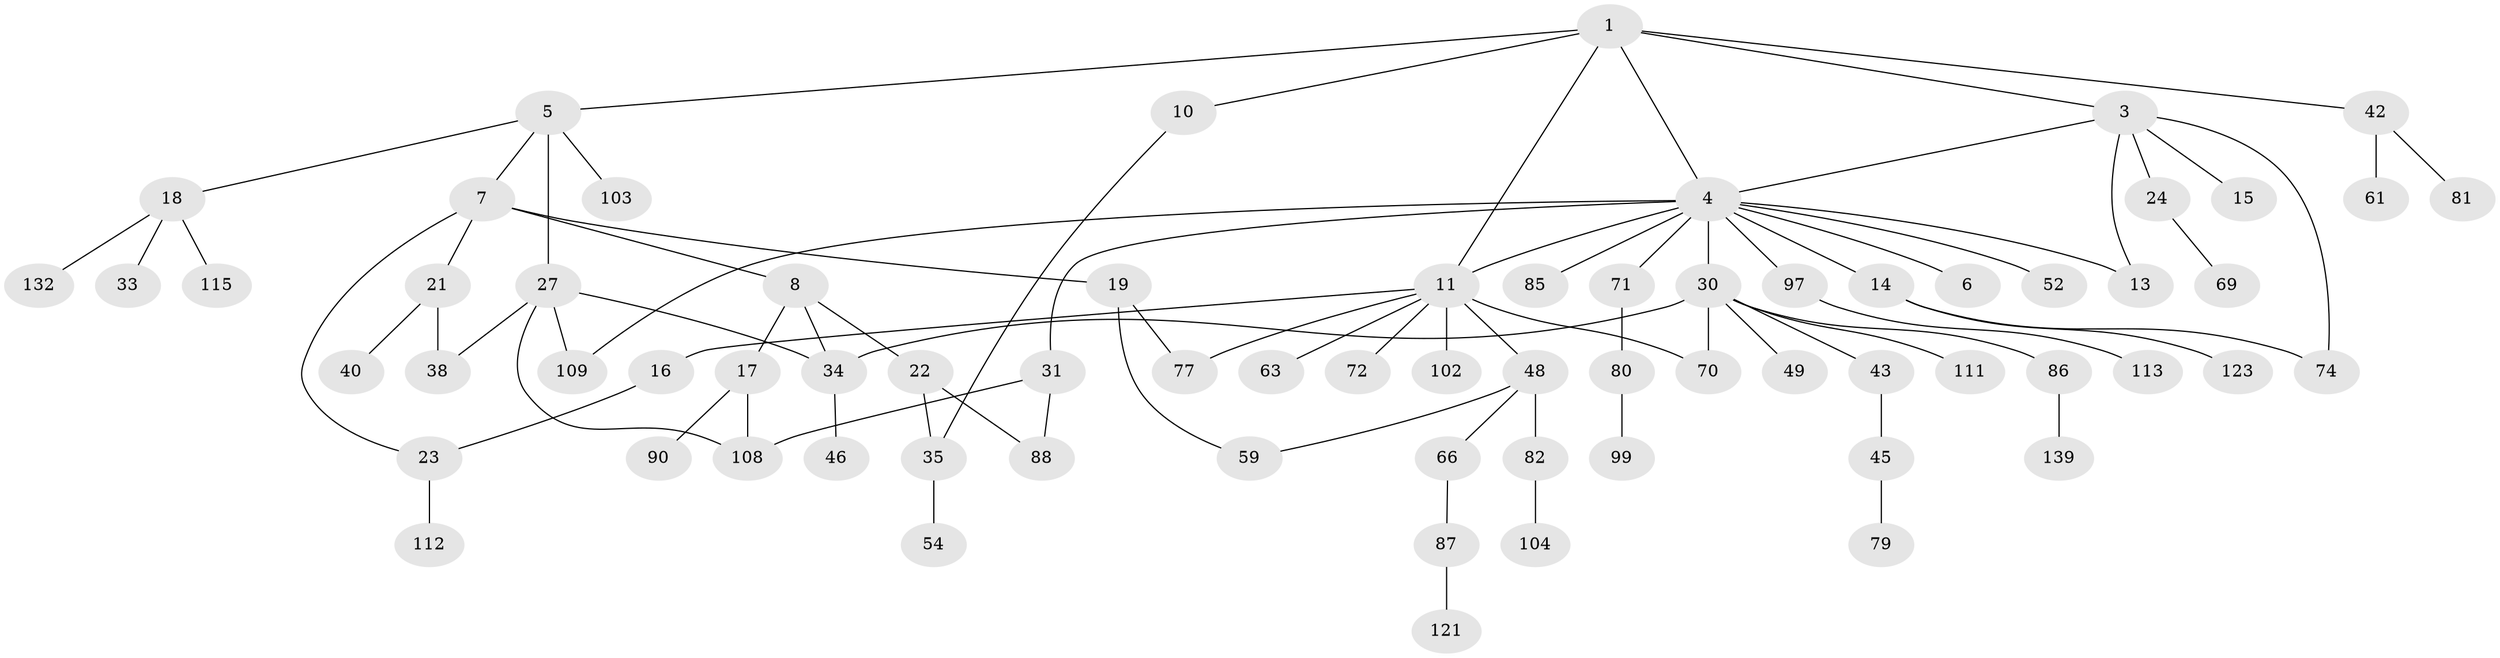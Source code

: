 // original degree distribution, {5: 0.028368794326241134, 3: 0.1276595744680851, 4: 0.11347517730496454, 6: 0.0070921985815602835, 1: 0.3617021276595745, 8: 0.014184397163120567, 2: 0.3404255319148936, 7: 0.0070921985815602835}
// Generated by graph-tools (version 1.1) at 2025/13/03/09/25 04:13:17]
// undirected, 70 vertices, 85 edges
graph export_dot {
graph [start="1"]
  node [color=gray90,style=filled];
  1 [super="+2"];
  3 [super="+12+20"];
  4 [super="+9+37"];
  5;
  6;
  7 [super="+57+127"];
  8;
  10;
  11 [super="+25"];
  13 [super="+60"];
  14 [super="+47"];
  15;
  16 [super="+67+65+120"];
  17 [super="+32+78"];
  18;
  19 [super="+39+26"];
  21;
  22 [super="+92"];
  23 [super="+51+114+107"];
  24;
  27 [super="+91+93"];
  30 [super="+101"];
  31 [super="+134+76"];
  33;
  34 [super="+89+55+106"];
  35 [super="+41"];
  38 [super="+133"];
  40;
  42 [super="+64"];
  43;
  45;
  46;
  48 [super="+62"];
  49;
  52;
  54;
  59;
  61 [super="+68"];
  63;
  66 [super="+100"];
  69 [super="+135"];
  70;
  71;
  72 [super="+128"];
  74;
  77 [super="+105"];
  79;
  80;
  81 [super="+119+116"];
  82;
  85;
  86 [super="+94+129+130"];
  87;
  88;
  90;
  97;
  99;
  102;
  103;
  104;
  108 [super="+117"];
  109;
  111;
  112;
  113;
  115;
  121;
  123;
  132;
  139;
  1 -- 3;
  1 -- 4;
  1 -- 5;
  1 -- 10;
  1 -- 42;
  1 -- 11;
  3 -- 24;
  3 -- 15;
  3 -- 74;
  3 -- 13;
  3 -- 4;
  4 -- 6;
  4 -- 14;
  4 -- 31;
  4 -- 109;
  4 -- 52;
  4 -- 71;
  4 -- 11;
  4 -- 13;
  4 -- 30;
  4 -- 97;
  4 -- 85;
  5 -- 7;
  5 -- 18;
  5 -- 27;
  5 -- 103;
  7 -- 8;
  7 -- 19;
  7 -- 21;
  7 -- 23;
  8 -- 17;
  8 -- 22;
  8 -- 34;
  10 -- 35;
  11 -- 16;
  11 -- 48;
  11 -- 102;
  11 -- 70;
  11 -- 72;
  11 -- 77;
  11 -- 63;
  14 -- 74;
  14 -- 123;
  16 -- 23;
  17 -- 90;
  17 -- 108;
  18 -- 33;
  18 -- 115;
  18 -- 132;
  19 -- 59;
  19 -- 77;
  21 -- 38;
  21 -- 40;
  22 -- 35;
  22 -- 88;
  23 -- 112;
  24 -- 69;
  27 -- 109;
  27 -- 108;
  27 -- 34;
  27 -- 38;
  30 -- 34;
  30 -- 43;
  30 -- 49;
  30 -- 86;
  30 -- 70;
  30 -- 111;
  31 -- 88;
  31 -- 108;
  34 -- 46;
  35 -- 54;
  42 -- 61;
  42 -- 81;
  43 -- 45;
  45 -- 79;
  48 -- 59;
  48 -- 66;
  48 -- 82;
  66 -- 87;
  71 -- 80;
  80 -- 99;
  82 -- 104;
  86 -- 139;
  87 -- 121;
  97 -- 113;
}
